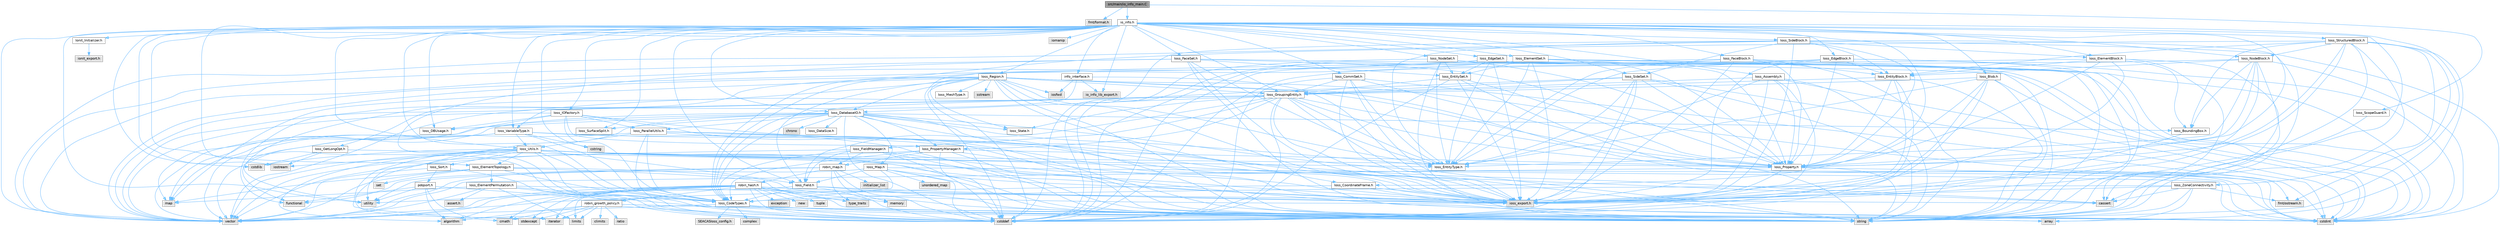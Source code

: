 digraph "src/main/io_info_main.C"
{
 // INTERACTIVE_SVG=YES
 // LATEX_PDF_SIZE
  bgcolor="transparent";
  edge [fontname=Helvetica,fontsize=10,labelfontname=Helvetica,labelfontsize=10];
  node [fontname=Helvetica,fontsize=10,shape=box,height=0.2,width=0.4];
  Node1 [id="Node000001",label="src/main/io_info_main.C",height=0.2,width=0.4,color="gray40", fillcolor="grey60", style="filled", fontcolor="black",tooltip=" "];
  Node1 -> Node2 [id="edge1_Node000001_Node000002",color="steelblue1",style="solid",tooltip=" "];
  Node2 [id="Node000002",label="fmt/format.h",height=0.2,width=0.4,color="grey60", fillcolor="#E0E0E0", style="filled",tooltip=" "];
  Node1 -> Node3 [id="edge2_Node000001_Node000003",color="steelblue1",style="solid",tooltip=" "];
  Node3 [id="Node000003",label="io_info.h",height=0.2,width=0.4,color="grey40", fillcolor="white", style="filled",URL="$io__info_8h.html",tooltip=" "];
  Node3 -> Node4 [id="edge3_Node000003_Node000004",color="steelblue1",style="solid",tooltip=" "];
  Node4 [id="Node000004",label="io_info_lib_export.h",height=0.2,width=0.4,color="grey60", fillcolor="#E0E0E0", style="filled",tooltip=" "];
  Node3 -> Node5 [id="edge4_Node000003_Node000005",color="steelblue1",style="solid",tooltip=" "];
  Node5 [id="Node000005",label="info_interface.h",height=0.2,width=0.4,color="grey40", fillcolor="white", style="filled",URL="$info__interface_8h.html",tooltip=" "];
  Node5 -> Node4 [id="edge5_Node000005_Node000004",color="steelblue1",style="solid",tooltip=" "];
  Node5 -> Node6 [id="edge6_Node000005_Node000006",color="steelblue1",style="solid",tooltip=" "];
  Node6 [id="Node000006",label="Ioss_GetLongOpt.h",height=0.2,width=0.4,color="grey40", fillcolor="white", style="filled",URL="$Ioss__GetLongOpt_8h.html",tooltip=" "];
  Node6 -> Node7 [id="edge7_Node000006_Node000007",color="steelblue1",style="solid",tooltip=" "];
  Node7 [id="Node000007",label="ioss_export.h",height=0.2,width=0.4,color="grey60", fillcolor="#E0E0E0", style="filled",tooltip=" "];
  Node6 -> Node8 [id="edge8_Node000006_Node000008",color="steelblue1",style="solid",tooltip=" "];
  Node8 [id="Node000008",label="cstdlib",height=0.2,width=0.4,color="grey60", fillcolor="#E0E0E0", style="filled",tooltip=" "];
  Node6 -> Node9 [id="edge9_Node000006_Node000009",color="steelblue1",style="solid",tooltip=" "];
  Node9 [id="Node000009",label="iostream",height=0.2,width=0.4,color="grey60", fillcolor="#E0E0E0", style="filled",tooltip=" "];
  Node5 -> Node10 [id="edge10_Node000005_Node000010",color="steelblue1",style="solid",tooltip=" "];
  Node10 [id="Node000010",label="iosfwd",height=0.2,width=0.4,color="grey60", fillcolor="#E0E0E0", style="filled",tooltip=" "];
  Node5 -> Node11 [id="edge11_Node000005_Node000011",color="steelblue1",style="solid",tooltip=" "];
  Node11 [id="Node000011",label="string",height=0.2,width=0.4,color="grey60", fillcolor="#E0E0E0", style="filled",tooltip=" "];
  Node3 -> Node12 [id="edge12_Node000003_Node000012",color="steelblue1",style="solid",tooltip=" "];
  Node12 [id="Node000012",label="Ionit_Initializer.h",height=0.2,width=0.4,color="grey40", fillcolor="white", style="filled",URL="$Ionit__Initializer_8h.html",tooltip=" "];
  Node12 -> Node13 [id="edge13_Node000012_Node000013",color="steelblue1",style="solid",tooltip=" "];
  Node13 [id="Node000013",label="ionit_export.h",height=0.2,width=0.4,color="grey60", fillcolor="#E0E0E0", style="filled",tooltip=" "];
  Node3 -> Node14 [id="edge14_Node000003_Node000014",color="steelblue1",style="solid",tooltip=" "];
  Node14 [id="Node000014",label="Ioss_CodeTypes.h",height=0.2,width=0.4,color="grey40", fillcolor="white", style="filled",URL="$Ioss__CodeTypes_8h.html",tooltip=" "];
  Node14 -> Node15 [id="edge15_Node000014_Node000015",color="steelblue1",style="solid",tooltip=" "];
  Node15 [id="Node000015",label="array",height=0.2,width=0.4,color="grey60", fillcolor="#E0E0E0", style="filled",tooltip=" "];
  Node14 -> Node16 [id="edge16_Node000014_Node000016",color="steelblue1",style="solid",tooltip=" "];
  Node16 [id="Node000016",label="cstddef",height=0.2,width=0.4,color="grey60", fillcolor="#E0E0E0", style="filled",tooltip=" "];
  Node14 -> Node17 [id="edge17_Node000014_Node000017",color="steelblue1",style="solid",tooltip=" "];
  Node17 [id="Node000017",label="cstdint",height=0.2,width=0.4,color="grey60", fillcolor="#E0E0E0", style="filled",tooltip=" "];
  Node14 -> Node11 [id="edge18_Node000014_Node000011",color="steelblue1",style="solid",tooltip=" "];
  Node14 -> Node18 [id="edge19_Node000014_Node000018",color="steelblue1",style="solid",tooltip=" "];
  Node18 [id="Node000018",label="vector",height=0.2,width=0.4,color="grey60", fillcolor="#E0E0E0", style="filled",tooltip=" "];
  Node14 -> Node19 [id="edge20_Node000014_Node000019",color="steelblue1",style="solid",tooltip=" "];
  Node19 [id="Node000019",label="SEACASIoss_config.h",height=0.2,width=0.4,color="grey60", fillcolor="#E0E0E0", style="filled",tooltip=" "];
  Node14 -> Node20 [id="edge21_Node000014_Node000020",color="steelblue1",style="solid",tooltip=" "];
  Node20 [id="Node000020",label="complex",height=0.2,width=0.4,color="grey60", fillcolor="#E0E0E0", style="filled",tooltip=" "];
  Node3 -> Node21 [id="edge22_Node000003_Node000021",color="steelblue1",style="solid",tooltip=" "];
  Node21 [id="Node000021",label="Ioss_SurfaceSplit.h",height=0.2,width=0.4,color="grey40", fillcolor="white", style="filled",URL="$Ioss__SurfaceSplit_8h.html",tooltip=" "];
  Node3 -> Node22 [id="edge23_Node000003_Node000022",color="steelblue1",style="solid",tooltip=" "];
  Node22 [id="Node000022",label="Ioss_Utils.h",height=0.2,width=0.4,color="grey40", fillcolor="white", style="filled",URL="$Ioss__Utils_8h.html",tooltip=" "];
  Node22 -> Node7 [id="edge24_Node000022_Node000007",color="steelblue1",style="solid",tooltip=" "];
  Node22 -> Node14 [id="edge25_Node000022_Node000014",color="steelblue1",style="solid",tooltip=" "];
  Node22 -> Node23 [id="edge26_Node000022_Node000023",color="steelblue1",style="solid",tooltip=" "];
  Node23 [id="Node000023",label="Ioss_ElementTopology.h",height=0.2,width=0.4,color="grey40", fillcolor="white", style="filled",URL="$Ioss__ElementTopology_8h.html",tooltip=" "];
  Node23 -> Node7 [id="edge27_Node000023_Node000007",color="steelblue1",style="solid",tooltip=" "];
  Node23 -> Node14 [id="edge28_Node000023_Node000014",color="steelblue1",style="solid",tooltip=" "];
  Node23 -> Node24 [id="edge29_Node000023_Node000024",color="steelblue1",style="solid",tooltip=" "];
  Node24 [id="Node000024",label="Ioss_ElementPermutation.h",height=0.2,width=0.4,color="grey40", fillcolor="white", style="filled",URL="$Ioss__ElementPermutation_8h.html",tooltip=" "];
  Node24 -> Node7 [id="edge30_Node000024_Node000007",color="steelblue1",style="solid",tooltip=" "];
  Node24 -> Node14 [id="edge31_Node000024_Node000014",color="steelblue1",style="solid",tooltip=" "];
  Node24 -> Node25 [id="edge32_Node000024_Node000025",color="steelblue1",style="solid",tooltip=" "];
  Node25 [id="Node000025",label="assert.h",height=0.2,width=0.4,color="grey60", fillcolor="#E0E0E0", style="filled",tooltip=" "];
  Node24 -> Node26 [id="edge33_Node000024_Node000026",color="steelblue1",style="solid",tooltip=" "];
  Node26 [id="Node000026",label="limits",height=0.2,width=0.4,color="grey60", fillcolor="#E0E0E0", style="filled",tooltip=" "];
  Node24 -> Node27 [id="edge34_Node000024_Node000027",color="steelblue1",style="solid",tooltip=" "];
  Node27 [id="Node000027",label="map",height=0.2,width=0.4,color="grey60", fillcolor="#E0E0E0", style="filled",tooltip=" "];
  Node24 -> Node11 [id="edge35_Node000024_Node000011",color="steelblue1",style="solid",tooltip=" "];
  Node24 -> Node18 [id="edge36_Node000024_Node000018",color="steelblue1",style="solid",tooltip=" "];
  Node23 -> Node27 [id="edge37_Node000023_Node000027",color="steelblue1",style="solid",tooltip=" "];
  Node23 -> Node28 [id="edge38_Node000023_Node000028",color="steelblue1",style="solid",tooltip=" "];
  Node28 [id="Node000028",label="set",height=0.2,width=0.4,color="grey60", fillcolor="#E0E0E0", style="filled",tooltip=" "];
  Node23 -> Node11 [id="edge39_Node000023_Node000011",color="steelblue1",style="solid",tooltip=" "];
  Node23 -> Node18 [id="edge40_Node000023_Node000018",color="steelblue1",style="solid",tooltip=" "];
  Node22 -> Node29 [id="edge41_Node000022_Node000029",color="steelblue1",style="solid",tooltip=" "];
  Node29 [id="Node000029",label="Ioss_EntityType.h",height=0.2,width=0.4,color="grey40", fillcolor="white", style="filled",URL="$Ioss__EntityType_8h.html",tooltip=" "];
  Node22 -> Node30 [id="edge42_Node000022_Node000030",color="steelblue1",style="solid",tooltip=" "];
  Node30 [id="Node000030",label="Ioss_Field.h",height=0.2,width=0.4,color="grey40", fillcolor="white", style="filled",URL="$Ioss__Field_8h.html",tooltip=" "];
  Node30 -> Node7 [id="edge43_Node000030_Node000007",color="steelblue1",style="solid",tooltip=" "];
  Node30 -> Node14 [id="edge44_Node000030_Node000014",color="steelblue1",style="solid",tooltip=" "];
  Node30 -> Node16 [id="edge45_Node000030_Node000016",color="steelblue1",style="solid",tooltip=" "];
  Node30 -> Node11 [id="edge46_Node000030_Node000011",color="steelblue1",style="solid",tooltip=" "];
  Node30 -> Node18 [id="edge47_Node000030_Node000018",color="steelblue1",style="solid",tooltip=" "];
  Node22 -> Node31 [id="edge48_Node000022_Node000031",color="steelblue1",style="solid",tooltip=" "];
  Node31 [id="Node000031",label="Ioss_Property.h",height=0.2,width=0.4,color="grey40", fillcolor="white", style="filled",URL="$Ioss__Property_8h.html",tooltip=" "];
  Node31 -> Node7 [id="edge49_Node000031_Node000007",color="steelblue1",style="solid",tooltip=" "];
  Node31 -> Node17 [id="edge50_Node000031_Node000017",color="steelblue1",style="solid",tooltip=" "];
  Node31 -> Node11 [id="edge51_Node000031_Node000011",color="steelblue1",style="solid",tooltip=" "];
  Node31 -> Node18 [id="edge52_Node000031_Node000018",color="steelblue1",style="solid",tooltip=" "];
  Node22 -> Node32 [id="edge53_Node000022_Node000032",color="steelblue1",style="solid",tooltip=" "];
  Node32 [id="Node000032",label="Ioss_Sort.h",height=0.2,width=0.4,color="grey40", fillcolor="white", style="filled",URL="$Ioss__Sort_8h.html",tooltip=" "];
  Node32 -> Node33 [id="edge54_Node000032_Node000033",color="steelblue1",style="solid",tooltip=" "];
  Node33 [id="Node000033",label="pdqsort.h",height=0.2,width=0.4,color="grey40", fillcolor="white", style="filled",URL="$pdqsort_8h.html",tooltip=" "];
  Node33 -> Node34 [id="edge55_Node000033_Node000034",color="steelblue1",style="solid",tooltip=" "];
  Node34 [id="Node000034",label="algorithm",height=0.2,width=0.4,color="grey60", fillcolor="#E0E0E0", style="filled",tooltip=" "];
  Node33 -> Node16 [id="edge56_Node000033_Node000016",color="steelblue1",style="solid",tooltip=" "];
  Node33 -> Node35 [id="edge57_Node000033_Node000035",color="steelblue1",style="solid",tooltip=" "];
  Node35 [id="Node000035",label="functional",height=0.2,width=0.4,color="grey60", fillcolor="#E0E0E0", style="filled",tooltip=" "];
  Node33 -> Node36 [id="edge58_Node000033_Node000036",color="steelblue1",style="solid",tooltip=" "];
  Node36 [id="Node000036",label="iterator",height=0.2,width=0.4,color="grey60", fillcolor="#E0E0E0", style="filled",tooltip=" "];
  Node33 -> Node37 [id="edge59_Node000033_Node000037",color="steelblue1",style="solid",tooltip=" "];
  Node37 [id="Node000037",label="utility",height=0.2,width=0.4,color="grey60", fillcolor="#E0E0E0", style="filled",tooltip=" "];
  Node32 -> Node16 [id="edge60_Node000032_Node000016",color="steelblue1",style="solid",tooltip=" "];
  Node32 -> Node18 [id="edge61_Node000032_Node000018",color="steelblue1",style="solid",tooltip=" "];
  Node22 -> Node34 [id="edge62_Node000022_Node000034",color="steelblue1",style="solid",tooltip=" "];
  Node22 -> Node38 [id="edge63_Node000022_Node000038",color="steelblue1",style="solid",tooltip=" "];
  Node38 [id="Node000038",label="cassert",height=0.2,width=0.4,color="grey60", fillcolor="#E0E0E0", style="filled",tooltip=" "];
  Node22 -> Node39 [id="edge64_Node000022_Node000039",color="steelblue1",style="solid",tooltip=" "];
  Node39 [id="Node000039",label="cmath",height=0.2,width=0.4,color="grey60", fillcolor="#E0E0E0", style="filled",tooltip=" "];
  Node22 -> Node16 [id="edge65_Node000022_Node000016",color="steelblue1",style="solid",tooltip=" "];
  Node22 -> Node17 [id="edge66_Node000022_Node000017",color="steelblue1",style="solid",tooltip=" "];
  Node22 -> Node8 [id="edge67_Node000022_Node000008",color="steelblue1",style="solid",tooltip=" "];
  Node22 -> Node9 [id="edge68_Node000022_Node000009",color="steelblue1",style="solid",tooltip=" "];
  Node22 -> Node40 [id="edge69_Node000022_Node000040",color="steelblue1",style="solid",tooltip=" "];
  Node40 [id="Node000040",label="stdexcept",height=0.2,width=0.4,color="grey60", fillcolor="#E0E0E0", style="filled",tooltip=" "];
  Node22 -> Node11 [id="edge70_Node000022_Node000011",color="steelblue1",style="solid",tooltip=" "];
  Node22 -> Node18 [id="edge71_Node000022_Node000018",color="steelblue1",style="solid",tooltip=" "];
  Node3 -> Node16 [id="edge72_Node000003_Node000016",color="steelblue1",style="solid",tooltip=" "];
  Node3 -> Node8 [id="edge73_Node000003_Node000008",color="steelblue1",style="solid",tooltip=" "];
  Node3 -> Node41 [id="edge74_Node000003_Node000041",color="steelblue1",style="solid",tooltip=" "];
  Node41 [id="Node000041",label="cstring",height=0.2,width=0.4,color="grey60", fillcolor="#E0E0E0", style="filled",tooltip=" "];
  Node3 -> Node42 [id="edge75_Node000003_Node000042",color="steelblue1",style="solid",tooltip=" "];
  Node42 [id="Node000042",label="iomanip",height=0.2,width=0.4,color="grey60", fillcolor="#E0E0E0", style="filled",tooltip=" "];
  Node3 -> Node9 [id="edge76_Node000003_Node000009",color="steelblue1",style="solid",tooltip=" "];
  Node3 -> Node11 [id="edge77_Node000003_Node000011",color="steelblue1",style="solid",tooltip=" "];
  Node3 -> Node37 [id="edge78_Node000003_Node000037",color="steelblue1",style="solid",tooltip=" "];
  Node3 -> Node18 [id="edge79_Node000003_Node000018",color="steelblue1",style="solid",tooltip=" "];
  Node3 -> Node43 [id="edge80_Node000003_Node000043",color="steelblue1",style="solid",tooltip=" "];
  Node43 [id="Node000043",label="Ioss_Assembly.h",height=0.2,width=0.4,color="grey40", fillcolor="white", style="filled",URL="$Ioss__Assembly_8h.html",tooltip=" "];
  Node43 -> Node7 [id="edge81_Node000043_Node000007",color="steelblue1",style="solid",tooltip=" "];
  Node43 -> Node29 [id="edge82_Node000043_Node000029",color="steelblue1",style="solid",tooltip=" "];
  Node43 -> Node31 [id="edge83_Node000043_Node000031",color="steelblue1",style="solid",tooltip=" "];
  Node43 -> Node44 [id="edge84_Node000043_Node000044",color="steelblue1",style="solid",tooltip=" "];
  Node44 [id="Node000044",label="Ioss_GroupingEntity.h",height=0.2,width=0.4,color="grey40", fillcolor="white", style="filled",URL="$Ioss__GroupingEntity_8h.html",tooltip=" "];
  Node44 -> Node7 [id="edge85_Node000044_Node000007",color="steelblue1",style="solid",tooltip=" "];
  Node44 -> Node14 [id="edge86_Node000044_Node000014",color="steelblue1",style="solid",tooltip=" "];
  Node44 -> Node45 [id="edge87_Node000044_Node000045",color="steelblue1",style="solid",tooltip=" "];
  Node45 [id="Node000045",label="Ioss_DatabaseIO.h",height=0.2,width=0.4,color="grey40", fillcolor="white", style="filled",URL="$Ioss__DatabaseIO_8h.html",tooltip=" "];
  Node45 -> Node7 [id="edge88_Node000045_Node000007",color="steelblue1",style="solid",tooltip=" "];
  Node45 -> Node46 [id="edge89_Node000045_Node000046",color="steelblue1",style="solid",tooltip=" "];
  Node46 [id="Node000046",label="Ioss_BoundingBox.h",height=0.2,width=0.4,color="grey40", fillcolor="white", style="filled",URL="$Ioss__BoundingBox_8h.html",tooltip=" "];
  Node46 -> Node7 [id="edge90_Node000046_Node000007",color="steelblue1",style="solid",tooltip=" "];
  Node45 -> Node14 [id="edge91_Node000045_Node000014",color="steelblue1",style="solid",tooltip=" "];
  Node45 -> Node47 [id="edge92_Node000045_Node000047",color="steelblue1",style="solid",tooltip=" "];
  Node47 [id="Node000047",label="Ioss_DBUsage.h",height=0.2,width=0.4,color="grey40", fillcolor="white", style="filled",URL="$Ioss__DBUsage_8h.html",tooltip=" "];
  Node45 -> Node48 [id="edge93_Node000045_Node000048",color="steelblue1",style="solid",tooltip=" "];
  Node48 [id="Node000048",label="Ioss_DataSize.h",height=0.2,width=0.4,color="grey40", fillcolor="white", style="filled",URL="$Ioss__DataSize_8h.html",tooltip=" "];
  Node45 -> Node29 [id="edge94_Node000045_Node000029",color="steelblue1",style="solid",tooltip=" "];
  Node45 -> Node49 [id="edge95_Node000045_Node000049",color="steelblue1",style="solid",tooltip=" "];
  Node49 [id="Node000049",label="Ioss_Map.h",height=0.2,width=0.4,color="grey40", fillcolor="white", style="filled",URL="$Ioss__Map_8h.html",tooltip=" "];
  Node49 -> Node7 [id="edge96_Node000049_Node000007",color="steelblue1",style="solid",tooltip=" "];
  Node49 -> Node14 [id="edge97_Node000049_Node000014",color="steelblue1",style="solid",tooltip=" "];
  Node49 -> Node30 [id="edge98_Node000049_Node000030",color="steelblue1",style="solid",tooltip=" "];
  Node49 -> Node16 [id="edge99_Node000049_Node000016",color="steelblue1",style="solid",tooltip=" "];
  Node49 -> Node17 [id="edge100_Node000049_Node000017",color="steelblue1",style="solid",tooltip=" "];
  Node49 -> Node11 [id="edge101_Node000049_Node000011",color="steelblue1",style="solid",tooltip=" "];
  Node49 -> Node18 [id="edge102_Node000049_Node000018",color="steelblue1",style="solid",tooltip=" "];
  Node49 -> Node50 [id="edge103_Node000049_Node000050",color="steelblue1",style="solid",tooltip=" "];
  Node50 [id="Node000050",label="unordered_map",height=0.2,width=0.4,color="grey60", fillcolor="#E0E0E0", style="filled",tooltip=" "];
  Node45 -> Node51 [id="edge104_Node000045_Node000051",color="steelblue1",style="solid",tooltip=" "];
  Node51 [id="Node000051",label="Ioss_ParallelUtils.h",height=0.2,width=0.4,color="grey40", fillcolor="white", style="filled",URL="$Ioss__ParallelUtils_8h.html",tooltip=" "];
  Node51 -> Node7 [id="edge105_Node000051_Node000007",color="steelblue1",style="solid",tooltip=" "];
  Node51 -> Node14 [id="edge106_Node000051_Node000014",color="steelblue1",style="solid",tooltip=" "];
  Node51 -> Node22 [id="edge107_Node000051_Node000022",color="steelblue1",style="solid",tooltip=" "];
  Node51 -> Node38 [id="edge108_Node000051_Node000038",color="steelblue1",style="solid",tooltip=" "];
  Node51 -> Node16 [id="edge109_Node000051_Node000016",color="steelblue1",style="solid",tooltip=" "];
  Node51 -> Node11 [id="edge110_Node000051_Node000011",color="steelblue1",style="solid",tooltip=" "];
  Node51 -> Node18 [id="edge111_Node000051_Node000018",color="steelblue1",style="solid",tooltip=" "];
  Node45 -> Node52 [id="edge112_Node000045_Node000052",color="steelblue1",style="solid",tooltip=" "];
  Node52 [id="Node000052",label="Ioss_PropertyManager.h",height=0.2,width=0.4,color="grey40", fillcolor="white", style="filled",URL="$Ioss__PropertyManager_8h.html",tooltip=" "];
  Node52 -> Node7 [id="edge113_Node000052_Node000007",color="steelblue1",style="solid",tooltip=" "];
  Node52 -> Node14 [id="edge114_Node000052_Node000014",color="steelblue1",style="solid",tooltip=" "];
  Node52 -> Node31 [id="edge115_Node000052_Node000031",color="steelblue1",style="solid",tooltip=" "];
  Node52 -> Node16 [id="edge116_Node000052_Node000016",color="steelblue1",style="solid",tooltip=" "];
  Node52 -> Node11 [id="edge117_Node000052_Node000011",color="steelblue1",style="solid",tooltip=" "];
  Node52 -> Node18 [id="edge118_Node000052_Node000018",color="steelblue1",style="solid",tooltip=" "];
  Node52 -> Node53 [id="edge119_Node000052_Node000053",color="steelblue1",style="solid",tooltip=" "];
  Node53 [id="Node000053",label="robin_map.h",height=0.2,width=0.4,color="grey40", fillcolor="white", style="filled",URL="$robin__map_8h.html",tooltip=" "];
  Node53 -> Node16 [id="edge120_Node000053_Node000016",color="steelblue1",style="solid",tooltip=" "];
  Node53 -> Node35 [id="edge121_Node000053_Node000035",color="steelblue1",style="solid",tooltip=" "];
  Node53 -> Node54 [id="edge122_Node000053_Node000054",color="steelblue1",style="solid",tooltip=" "];
  Node54 [id="Node000054",label="initializer_list",height=0.2,width=0.4,color="grey60", fillcolor="#E0E0E0", style="filled",tooltip=" "];
  Node53 -> Node55 [id="edge123_Node000053_Node000055",color="steelblue1",style="solid",tooltip=" "];
  Node55 [id="Node000055",label="memory",height=0.2,width=0.4,color="grey60", fillcolor="#E0E0E0", style="filled",tooltip=" "];
  Node53 -> Node56 [id="edge124_Node000053_Node000056",color="steelblue1",style="solid",tooltip=" "];
  Node56 [id="Node000056",label="type_traits",height=0.2,width=0.4,color="grey60", fillcolor="#E0E0E0", style="filled",tooltip=" "];
  Node53 -> Node37 [id="edge125_Node000053_Node000037",color="steelblue1",style="solid",tooltip=" "];
  Node53 -> Node57 [id="edge126_Node000053_Node000057",color="steelblue1",style="solid",tooltip=" "];
  Node57 [id="Node000057",label="robin_hash.h",height=0.2,width=0.4,color="grey40", fillcolor="white", style="filled",URL="$robin__hash_8h.html",tooltip=" "];
  Node57 -> Node34 [id="edge127_Node000057_Node000034",color="steelblue1",style="solid",tooltip=" "];
  Node57 -> Node38 [id="edge128_Node000057_Node000038",color="steelblue1",style="solid",tooltip=" "];
  Node57 -> Node39 [id="edge129_Node000057_Node000039",color="steelblue1",style="solid",tooltip=" "];
  Node57 -> Node16 [id="edge130_Node000057_Node000016",color="steelblue1",style="solid",tooltip=" "];
  Node57 -> Node17 [id="edge131_Node000057_Node000017",color="steelblue1",style="solid",tooltip=" "];
  Node57 -> Node58 [id="edge132_Node000057_Node000058",color="steelblue1",style="solid",tooltip=" "];
  Node58 [id="Node000058",label="exception",height=0.2,width=0.4,color="grey60", fillcolor="#E0E0E0", style="filled",tooltip=" "];
  Node57 -> Node36 [id="edge133_Node000057_Node000036",color="steelblue1",style="solid",tooltip=" "];
  Node57 -> Node26 [id="edge134_Node000057_Node000026",color="steelblue1",style="solid",tooltip=" "];
  Node57 -> Node55 [id="edge135_Node000057_Node000055",color="steelblue1",style="solid",tooltip=" "];
  Node57 -> Node59 [id="edge136_Node000057_Node000059",color="steelblue1",style="solid",tooltip=" "];
  Node59 [id="Node000059",label="new",height=0.2,width=0.4,color="grey60", fillcolor="#E0E0E0", style="filled",tooltip=" "];
  Node57 -> Node40 [id="edge137_Node000057_Node000040",color="steelblue1",style="solid",tooltip=" "];
  Node57 -> Node60 [id="edge138_Node000057_Node000060",color="steelblue1",style="solid",tooltip=" "];
  Node60 [id="Node000060",label="tuple",height=0.2,width=0.4,color="grey60", fillcolor="#E0E0E0", style="filled",tooltip=" "];
  Node57 -> Node56 [id="edge139_Node000057_Node000056",color="steelblue1",style="solid",tooltip=" "];
  Node57 -> Node37 [id="edge140_Node000057_Node000037",color="steelblue1",style="solid",tooltip=" "];
  Node57 -> Node18 [id="edge141_Node000057_Node000018",color="steelblue1",style="solid",tooltip=" "];
  Node57 -> Node61 [id="edge142_Node000057_Node000061",color="steelblue1",style="solid",tooltip=" "];
  Node61 [id="Node000061",label="robin_growth_policy.h",height=0.2,width=0.4,color="grey40", fillcolor="white", style="filled",URL="$robin__growth__policy_8h.html",tooltip=" "];
  Node61 -> Node34 [id="edge143_Node000061_Node000034",color="steelblue1",style="solid",tooltip=" "];
  Node61 -> Node15 [id="edge144_Node000061_Node000015",color="steelblue1",style="solid",tooltip=" "];
  Node61 -> Node62 [id="edge145_Node000061_Node000062",color="steelblue1",style="solid",tooltip=" "];
  Node62 [id="Node000062",label="climits",height=0.2,width=0.4,color="grey60", fillcolor="#E0E0E0", style="filled",tooltip=" "];
  Node61 -> Node39 [id="edge146_Node000061_Node000039",color="steelblue1",style="solid",tooltip=" "];
  Node61 -> Node16 [id="edge147_Node000061_Node000016",color="steelblue1",style="solid",tooltip=" "];
  Node61 -> Node17 [id="edge148_Node000061_Node000017",color="steelblue1",style="solid",tooltip=" "];
  Node61 -> Node36 [id="edge149_Node000061_Node000036",color="steelblue1",style="solid",tooltip=" "];
  Node61 -> Node26 [id="edge150_Node000061_Node000026",color="steelblue1",style="solid",tooltip=" "];
  Node61 -> Node63 [id="edge151_Node000061_Node000063",color="steelblue1",style="solid",tooltip=" "];
  Node63 [id="Node000063",label="ratio",height=0.2,width=0.4,color="grey60", fillcolor="#E0E0E0", style="filled",tooltip=" "];
  Node61 -> Node40 [id="edge152_Node000061_Node000040",color="steelblue1",style="solid",tooltip=" "];
  Node45 -> Node64 [id="edge153_Node000045_Node000064",color="steelblue1",style="solid",tooltip=" "];
  Node64 [id="Node000064",label="Ioss_State.h",height=0.2,width=0.4,color="grey40", fillcolor="white", style="filled",URL="$Ioss__State_8h.html",tooltip=" "];
  Node45 -> Node21 [id="edge154_Node000045_Node000021",color="steelblue1",style="solid",tooltip=" "];
  Node45 -> Node65 [id="edge155_Node000045_Node000065",color="steelblue1",style="solid",tooltip=" "];
  Node65 [id="Node000065",label="chrono",height=0.2,width=0.4,color="grey60", fillcolor="#E0E0E0", style="filled",tooltip=" "];
  Node45 -> Node16 [id="edge156_Node000045_Node000016",color="steelblue1",style="solid",tooltip=" "];
  Node45 -> Node17 [id="edge157_Node000045_Node000017",color="steelblue1",style="solid",tooltip=" "];
  Node45 -> Node27 [id="edge158_Node000045_Node000027",color="steelblue1",style="solid",tooltip=" "];
  Node45 -> Node11 [id="edge159_Node000045_Node000011",color="steelblue1",style="solid",tooltip=" "];
  Node45 -> Node37 [id="edge160_Node000045_Node000037",color="steelblue1",style="solid",tooltip=" "];
  Node45 -> Node18 [id="edge161_Node000045_Node000018",color="steelblue1",style="solid",tooltip=" "];
  Node44 -> Node29 [id="edge162_Node000044_Node000029",color="steelblue1",style="solid",tooltip=" "];
  Node44 -> Node30 [id="edge163_Node000044_Node000030",color="steelblue1",style="solid",tooltip=" "];
  Node44 -> Node66 [id="edge164_Node000044_Node000066",color="steelblue1",style="solid",tooltip=" "];
  Node66 [id="Node000066",label="Ioss_FieldManager.h",height=0.2,width=0.4,color="grey40", fillcolor="white", style="filled",URL="$Ioss__FieldManager_8h.html",tooltip=" "];
  Node66 -> Node7 [id="edge165_Node000066_Node000007",color="steelblue1",style="solid",tooltip=" "];
  Node66 -> Node14 [id="edge166_Node000066_Node000014",color="steelblue1",style="solid",tooltip=" "];
  Node66 -> Node30 [id="edge167_Node000066_Node000030",color="steelblue1",style="solid",tooltip=" "];
  Node66 -> Node16 [id="edge168_Node000066_Node000016",color="steelblue1",style="solid",tooltip=" "];
  Node66 -> Node11 [id="edge169_Node000066_Node000011",color="steelblue1",style="solid",tooltip=" "];
  Node66 -> Node18 [id="edge170_Node000066_Node000018",color="steelblue1",style="solid",tooltip=" "];
  Node66 -> Node53 [id="edge171_Node000066_Node000053",color="steelblue1",style="solid",tooltip=" "];
  Node44 -> Node31 [id="edge172_Node000044_Node000031",color="steelblue1",style="solid",tooltip=" "];
  Node44 -> Node52 [id="edge173_Node000044_Node000052",color="steelblue1",style="solid",tooltip=" "];
  Node44 -> Node64 [id="edge174_Node000044_Node000064",color="steelblue1",style="solid",tooltip=" "];
  Node44 -> Node67 [id="edge175_Node000044_Node000067",color="steelblue1",style="solid",tooltip=" "];
  Node67 [id="Node000067",label="Ioss_VariableType.h",height=0.2,width=0.4,color="grey40", fillcolor="white", style="filled",URL="$Ioss__VariableType_8h.html",tooltip=" "];
  Node67 -> Node7 [id="edge176_Node000067_Node000007",color="steelblue1",style="solid",tooltip=" "];
  Node67 -> Node14 [id="edge177_Node000067_Node000014",color="steelblue1",style="solid",tooltip=" "];
  Node67 -> Node22 [id="edge178_Node000067_Node000022",color="steelblue1",style="solid",tooltip=" "];
  Node67 -> Node41 [id="edge179_Node000067_Node000041",color="steelblue1",style="solid",tooltip=" "];
  Node67 -> Node35 [id="edge180_Node000067_Node000035",color="steelblue1",style="solid",tooltip=" "];
  Node67 -> Node27 [id="edge181_Node000067_Node000027",color="steelblue1",style="solid",tooltip=" "];
  Node67 -> Node11 [id="edge182_Node000067_Node000011",color="steelblue1",style="solid",tooltip=" "];
  Node67 -> Node18 [id="edge183_Node000067_Node000018",color="steelblue1",style="solid",tooltip=" "];
  Node44 -> Node16 [id="edge184_Node000044_Node000016",color="steelblue1",style="solid",tooltip=" "];
  Node44 -> Node17 [id="edge185_Node000044_Node000017",color="steelblue1",style="solid",tooltip=" "];
  Node44 -> Node11 [id="edge186_Node000044_Node000011",color="steelblue1",style="solid",tooltip=" "];
  Node44 -> Node18 [id="edge187_Node000044_Node000018",color="steelblue1",style="solid",tooltip=" "];
  Node43 -> Node16 [id="edge188_Node000043_Node000016",color="steelblue1",style="solid",tooltip=" "];
  Node43 -> Node17 [id="edge189_Node000043_Node000017",color="steelblue1",style="solid",tooltip=" "];
  Node43 -> Node11 [id="edge190_Node000043_Node000011",color="steelblue1",style="solid",tooltip=" "];
  Node3 -> Node68 [id="edge191_Node000003_Node000068",color="steelblue1",style="solid",tooltip=" "];
  Node68 [id="Node000068",label="Ioss_Blob.h",height=0.2,width=0.4,color="grey40", fillcolor="white", style="filled",URL="$Ioss__Blob_8h.html",tooltip=" "];
  Node68 -> Node7 [id="edge192_Node000068_Node000007",color="steelblue1",style="solid",tooltip=" "];
  Node68 -> Node29 [id="edge193_Node000068_Node000029",color="steelblue1",style="solid",tooltip=" "];
  Node68 -> Node31 [id="edge194_Node000068_Node000031",color="steelblue1",style="solid",tooltip=" "];
  Node68 -> Node44 [id="edge195_Node000068_Node000044",color="steelblue1",style="solid",tooltip=" "];
  Node68 -> Node16 [id="edge196_Node000068_Node000016",color="steelblue1",style="solid",tooltip=" "];
  Node68 -> Node17 [id="edge197_Node000068_Node000017",color="steelblue1",style="solid",tooltip=" "];
  Node68 -> Node11 [id="edge198_Node000068_Node000011",color="steelblue1",style="solid",tooltip=" "];
  Node3 -> Node69 [id="edge199_Node000003_Node000069",color="steelblue1",style="solid",tooltip=" "];
  Node69 [id="Node000069",label="Ioss_CommSet.h",height=0.2,width=0.4,color="grey40", fillcolor="white", style="filled",URL="$Ioss__CommSet_8h.html",tooltip=" "];
  Node69 -> Node7 [id="edge200_Node000069_Node000007",color="steelblue1",style="solid",tooltip=" "];
  Node69 -> Node29 [id="edge201_Node000069_Node000029",color="steelblue1",style="solid",tooltip=" "];
  Node69 -> Node44 [id="edge202_Node000069_Node000044",color="steelblue1",style="solid",tooltip=" "];
  Node69 -> Node31 [id="edge203_Node000069_Node000031",color="steelblue1",style="solid",tooltip=" "];
  Node69 -> Node16 [id="edge204_Node000069_Node000016",color="steelblue1",style="solid",tooltip=" "];
  Node69 -> Node17 [id="edge205_Node000069_Node000017",color="steelblue1",style="solid",tooltip=" "];
  Node69 -> Node11 [id="edge206_Node000069_Node000011",color="steelblue1",style="solid",tooltip=" "];
  Node3 -> Node70 [id="edge207_Node000003_Node000070",color="steelblue1",style="solid",tooltip=" "];
  Node70 [id="Node000070",label="Ioss_CoordinateFrame.h",height=0.2,width=0.4,color="grey40", fillcolor="white", style="filled",URL="$Ioss__CoordinateFrame_8h.html",tooltip=" "];
  Node70 -> Node7 [id="edge208_Node000070_Node000007",color="steelblue1",style="solid",tooltip=" "];
  Node70 -> Node17 [id="edge209_Node000070_Node000017",color="steelblue1",style="solid",tooltip=" "];
  Node70 -> Node18 [id="edge210_Node000070_Node000018",color="steelblue1",style="solid",tooltip=" "];
  Node3 -> Node47 [id="edge211_Node000003_Node000047",color="steelblue1",style="solid",tooltip=" "];
  Node3 -> Node45 [id="edge212_Node000003_Node000045",color="steelblue1",style="solid",tooltip=" "];
  Node3 -> Node71 [id="edge213_Node000003_Node000071",color="steelblue1",style="solid",tooltip=" "];
  Node71 [id="Node000071",label="Ioss_EdgeBlock.h",height=0.2,width=0.4,color="grey40", fillcolor="white", style="filled",URL="$Ioss__EdgeBlock_8h.html",tooltip=" "];
  Node71 -> Node7 [id="edge214_Node000071_Node000007",color="steelblue1",style="solid",tooltip=" "];
  Node71 -> Node29 [id="edge215_Node000071_Node000029",color="steelblue1",style="solid",tooltip=" "];
  Node71 -> Node72 [id="edge216_Node000071_Node000072",color="steelblue1",style="solid",tooltip=" "];
  Node72 [id="Node000072",label="Ioss_EntityBlock.h",height=0.2,width=0.4,color="grey40", fillcolor="white", style="filled",URL="$Ioss__EntityBlock_8h.html",tooltip=" "];
  Node72 -> Node7 [id="edge217_Node000072_Node000007",color="steelblue1",style="solid",tooltip=" "];
  Node72 -> Node44 [id="edge218_Node000072_Node000044",color="steelblue1",style="solid",tooltip=" "];
  Node72 -> Node31 [id="edge219_Node000072_Node000031",color="steelblue1",style="solid",tooltip=" "];
  Node72 -> Node16 [id="edge220_Node000072_Node000016",color="steelblue1",style="solid",tooltip=" "];
  Node72 -> Node11 [id="edge221_Node000072_Node000011",color="steelblue1",style="solid",tooltip=" "];
  Node71 -> Node31 [id="edge222_Node000071_Node000031",color="steelblue1",style="solid",tooltip=" "];
  Node71 -> Node16 [id="edge223_Node000071_Node000016",color="steelblue1",style="solid",tooltip=" "];
  Node71 -> Node17 [id="edge224_Node000071_Node000017",color="steelblue1",style="solid",tooltip=" "];
  Node71 -> Node11 [id="edge225_Node000071_Node000011",color="steelblue1",style="solid",tooltip=" "];
  Node3 -> Node73 [id="edge226_Node000003_Node000073",color="steelblue1",style="solid",tooltip=" "];
  Node73 [id="Node000073",label="Ioss_EdgeSet.h",height=0.2,width=0.4,color="grey40", fillcolor="white", style="filled",URL="$Ioss__EdgeSet_8h.html",tooltip=" "];
  Node73 -> Node7 [id="edge227_Node000073_Node000007",color="steelblue1",style="solid",tooltip=" "];
  Node73 -> Node29 [id="edge228_Node000073_Node000029",color="steelblue1",style="solid",tooltip=" "];
  Node73 -> Node31 [id="edge229_Node000073_Node000031",color="steelblue1",style="solid",tooltip=" "];
  Node73 -> Node74 [id="edge230_Node000073_Node000074",color="steelblue1",style="solid",tooltip=" "];
  Node74 [id="Node000074",label="Ioss_EntitySet.h",height=0.2,width=0.4,color="grey40", fillcolor="white", style="filled",URL="$Ioss__EntitySet_8h.html",tooltip=" "];
  Node74 -> Node7 [id="edge231_Node000074_Node000007",color="steelblue1",style="solid",tooltip=" "];
  Node74 -> Node44 [id="edge232_Node000074_Node000044",color="steelblue1",style="solid",tooltip=" "];
  Node74 -> Node31 [id="edge233_Node000074_Node000031",color="steelblue1",style="solid",tooltip=" "];
  Node74 -> Node16 [id="edge234_Node000074_Node000016",color="steelblue1",style="solid",tooltip=" "];
  Node74 -> Node11 [id="edge235_Node000074_Node000011",color="steelblue1",style="solid",tooltip=" "];
  Node73 -> Node16 [id="edge236_Node000073_Node000016",color="steelblue1",style="solid",tooltip=" "];
  Node73 -> Node17 [id="edge237_Node000073_Node000017",color="steelblue1",style="solid",tooltip=" "];
  Node73 -> Node11 [id="edge238_Node000073_Node000011",color="steelblue1",style="solid",tooltip=" "];
  Node73 -> Node18 [id="edge239_Node000073_Node000018",color="steelblue1",style="solid",tooltip=" "];
  Node3 -> Node75 [id="edge240_Node000003_Node000075",color="steelblue1",style="solid",tooltip=" "];
  Node75 [id="Node000075",label="Ioss_ElementBlock.h",height=0.2,width=0.4,color="grey40", fillcolor="white", style="filled",URL="$Ioss__ElementBlock_8h.html",tooltip=" "];
  Node75 -> Node7 [id="edge241_Node000075_Node000007",color="steelblue1",style="solid",tooltip=" "];
  Node75 -> Node46 [id="edge242_Node000075_Node000046",color="steelblue1",style="solid",tooltip=" "];
  Node75 -> Node14 [id="edge243_Node000075_Node000014",color="steelblue1",style="solid",tooltip=" "];
  Node75 -> Node72 [id="edge244_Node000075_Node000072",color="steelblue1",style="solid",tooltip=" "];
  Node75 -> Node31 [id="edge245_Node000075_Node000031",color="steelblue1",style="solid",tooltip=" "];
  Node75 -> Node38 [id="edge246_Node000075_Node000038",color="steelblue1",style="solid",tooltip=" "];
  Node75 -> Node11 [id="edge247_Node000075_Node000011",color="steelblue1",style="solid",tooltip=" "];
  Node3 -> Node76 [id="edge248_Node000003_Node000076",color="steelblue1",style="solid",tooltip=" "];
  Node76 [id="Node000076",label="Ioss_ElementSet.h",height=0.2,width=0.4,color="grey40", fillcolor="white", style="filled",URL="$Ioss__ElementSet_8h.html",tooltip=" "];
  Node76 -> Node7 [id="edge249_Node000076_Node000007",color="steelblue1",style="solid",tooltip=" "];
  Node76 -> Node29 [id="edge250_Node000076_Node000029",color="steelblue1",style="solid",tooltip=" "];
  Node76 -> Node31 [id="edge251_Node000076_Node000031",color="steelblue1",style="solid",tooltip=" "];
  Node76 -> Node74 [id="edge252_Node000076_Node000074",color="steelblue1",style="solid",tooltip=" "];
  Node76 -> Node16 [id="edge253_Node000076_Node000016",color="steelblue1",style="solid",tooltip=" "];
  Node76 -> Node17 [id="edge254_Node000076_Node000017",color="steelblue1",style="solid",tooltip=" "];
  Node76 -> Node11 [id="edge255_Node000076_Node000011",color="steelblue1",style="solid",tooltip=" "];
  Node76 -> Node18 [id="edge256_Node000076_Node000018",color="steelblue1",style="solid",tooltip=" "];
  Node3 -> Node23 [id="edge257_Node000003_Node000023",color="steelblue1",style="solid",tooltip=" "];
  Node3 -> Node77 [id="edge258_Node000003_Node000077",color="steelblue1",style="solid",tooltip=" "];
  Node77 [id="Node000077",label="Ioss_FaceBlock.h",height=0.2,width=0.4,color="grey40", fillcolor="white", style="filled",URL="$Ioss__FaceBlock_8h.html",tooltip=" "];
  Node77 -> Node7 [id="edge259_Node000077_Node000007",color="steelblue1",style="solid",tooltip=" "];
  Node77 -> Node29 [id="edge260_Node000077_Node000029",color="steelblue1",style="solid",tooltip=" "];
  Node77 -> Node72 [id="edge261_Node000077_Node000072",color="steelblue1",style="solid",tooltip=" "];
  Node77 -> Node31 [id="edge262_Node000077_Node000031",color="steelblue1",style="solid",tooltip=" "];
  Node77 -> Node16 [id="edge263_Node000077_Node000016",color="steelblue1",style="solid",tooltip=" "];
  Node77 -> Node17 [id="edge264_Node000077_Node000017",color="steelblue1",style="solid",tooltip=" "];
  Node77 -> Node11 [id="edge265_Node000077_Node000011",color="steelblue1",style="solid",tooltip=" "];
  Node3 -> Node78 [id="edge266_Node000003_Node000078",color="steelblue1",style="solid",tooltip=" "];
  Node78 [id="Node000078",label="Ioss_FaceSet.h",height=0.2,width=0.4,color="grey40", fillcolor="white", style="filled",URL="$Ioss__FaceSet_8h.html",tooltip=" "];
  Node78 -> Node7 [id="edge267_Node000078_Node000007",color="steelblue1",style="solid",tooltip=" "];
  Node78 -> Node29 [id="edge268_Node000078_Node000029",color="steelblue1",style="solid",tooltip=" "];
  Node78 -> Node31 [id="edge269_Node000078_Node000031",color="steelblue1",style="solid",tooltip=" "];
  Node78 -> Node74 [id="edge270_Node000078_Node000074",color="steelblue1",style="solid",tooltip=" "];
  Node78 -> Node16 [id="edge271_Node000078_Node000016",color="steelblue1",style="solid",tooltip=" "];
  Node78 -> Node17 [id="edge272_Node000078_Node000017",color="steelblue1",style="solid",tooltip=" "];
  Node78 -> Node11 [id="edge273_Node000078_Node000011",color="steelblue1",style="solid",tooltip=" "];
  Node78 -> Node18 [id="edge274_Node000078_Node000018",color="steelblue1",style="solid",tooltip=" "];
  Node3 -> Node30 [id="edge275_Node000003_Node000030",color="steelblue1",style="solid",tooltip=" "];
  Node3 -> Node44 [id="edge276_Node000003_Node000044",color="steelblue1",style="solid",tooltip=" "];
  Node3 -> Node79 [id="edge277_Node000003_Node000079",color="steelblue1",style="solid",tooltip=" "];
  Node79 [id="Node000079",label="Ioss_IOFactory.h",height=0.2,width=0.4,color="grey40", fillcolor="white", style="filled",URL="$Ioss__IOFactory_8h.html",tooltip=" "];
  Node79 -> Node7 [id="edge278_Node000079_Node000007",color="steelblue1",style="solid",tooltip=" "];
  Node79 -> Node14 [id="edge279_Node000079_Node000014",color="steelblue1",style="solid",tooltip=" "];
  Node79 -> Node11 [id="edge280_Node000079_Node000011",color="steelblue1",style="solid",tooltip=" "];
  Node79 -> Node47 [id="edge281_Node000079_Node000047",color="steelblue1",style="solid",tooltip=" "];
  Node79 -> Node51 [id="edge282_Node000079_Node000051",color="steelblue1",style="solid",tooltip=" "];
  Node79 -> Node52 [id="edge283_Node000079_Node000052",color="steelblue1",style="solid",tooltip=" "];
  Node79 -> Node27 [id="edge284_Node000079_Node000027",color="steelblue1",style="solid",tooltip=" "];
  Node79 -> Node18 [id="edge285_Node000079_Node000018",color="steelblue1",style="solid",tooltip=" "];
  Node3 -> Node80 [id="edge286_Node000003_Node000080",color="steelblue1",style="solid",tooltip=" "];
  Node80 [id="Node000080",label="Ioss_NodeBlock.h",height=0.2,width=0.4,color="grey40", fillcolor="white", style="filled",URL="$Ioss__NodeBlock_8h.html",tooltip=" "];
  Node80 -> Node7 [id="edge287_Node000080_Node000007",color="steelblue1",style="solid",tooltip=" "];
  Node80 -> Node46 [id="edge288_Node000080_Node000046",color="steelblue1",style="solid",tooltip=" "];
  Node80 -> Node72 [id="edge289_Node000080_Node000072",color="steelblue1",style="solid",tooltip=" "];
  Node80 -> Node29 [id="edge290_Node000080_Node000029",color="steelblue1",style="solid",tooltip=" "];
  Node80 -> Node31 [id="edge291_Node000080_Node000031",color="steelblue1",style="solid",tooltip=" "];
  Node80 -> Node16 [id="edge292_Node000080_Node000016",color="steelblue1",style="solid",tooltip=" "];
  Node80 -> Node17 [id="edge293_Node000080_Node000017",color="steelblue1",style="solid",tooltip=" "];
  Node80 -> Node11 [id="edge294_Node000080_Node000011",color="steelblue1",style="solid",tooltip=" "];
  Node3 -> Node81 [id="edge295_Node000003_Node000081",color="steelblue1",style="solid",tooltip=" "];
  Node81 [id="Node000081",label="Ioss_NodeSet.h",height=0.2,width=0.4,color="grey40", fillcolor="white", style="filled",URL="$Ioss__NodeSet_8h.html",tooltip=" "];
  Node81 -> Node7 [id="edge296_Node000081_Node000007",color="steelblue1",style="solid",tooltip=" "];
  Node81 -> Node29 [id="edge297_Node000081_Node000029",color="steelblue1",style="solid",tooltip=" "];
  Node81 -> Node31 [id="edge298_Node000081_Node000031",color="steelblue1",style="solid",tooltip=" "];
  Node81 -> Node74 [id="edge299_Node000081_Node000074",color="steelblue1",style="solid",tooltip=" "];
  Node81 -> Node16 [id="edge300_Node000081_Node000016",color="steelblue1",style="solid",tooltip=" "];
  Node81 -> Node17 [id="edge301_Node000081_Node000017",color="steelblue1",style="solid",tooltip=" "];
  Node81 -> Node11 [id="edge302_Node000081_Node000011",color="steelblue1",style="solid",tooltip=" "];
  Node3 -> Node31 [id="edge303_Node000003_Node000031",color="steelblue1",style="solid",tooltip=" "];
  Node3 -> Node82 [id="edge304_Node000003_Node000082",color="steelblue1",style="solid",tooltip=" "];
  Node82 [id="Node000082",label="Ioss_Region.h",height=0.2,width=0.4,color="grey40", fillcolor="white", style="filled",URL="$Ioss__Region_8h.html",tooltip=" "];
  Node82 -> Node7 [id="edge305_Node000082_Node000007",color="steelblue1",style="solid",tooltip=" "];
  Node82 -> Node70 [id="edge306_Node000082_Node000070",color="steelblue1",style="solid",tooltip=" "];
  Node82 -> Node45 [id="edge307_Node000082_Node000045",color="steelblue1",style="solid",tooltip=" "];
  Node82 -> Node29 [id="edge308_Node000082_Node000029",color="steelblue1",style="solid",tooltip=" "];
  Node82 -> Node30 [id="edge309_Node000082_Node000030",color="steelblue1",style="solid",tooltip=" "];
  Node82 -> Node44 [id="edge310_Node000082_Node000044",color="steelblue1",style="solid",tooltip=" "];
  Node82 -> Node83 [id="edge311_Node000082_Node000083",color="steelblue1",style="solid",tooltip=" "];
  Node83 [id="Node000083",label="Ioss_MeshType.h",height=0.2,width=0.4,color="grey40", fillcolor="white", style="filled",URL="$Ioss__MeshType_8h.html",tooltip=" "];
  Node82 -> Node31 [id="edge312_Node000082_Node000031",color="steelblue1",style="solid",tooltip=" "];
  Node82 -> Node64 [id="edge313_Node000082_Node000064",color="steelblue1",style="solid",tooltip=" "];
  Node82 -> Node16 [id="edge314_Node000082_Node000016",color="steelblue1",style="solid",tooltip=" "];
  Node82 -> Node17 [id="edge315_Node000082_Node000017",color="steelblue1",style="solid",tooltip=" "];
  Node82 -> Node35 [id="edge316_Node000082_Node000035",color="steelblue1",style="solid",tooltip=" "];
  Node82 -> Node10 [id="edge317_Node000082_Node000010",color="steelblue1",style="solid",tooltip=" "];
  Node82 -> Node27 [id="edge318_Node000082_Node000027",color="steelblue1",style="solid",tooltip=" "];
  Node82 -> Node11 [id="edge319_Node000082_Node000011",color="steelblue1",style="solid",tooltip=" "];
  Node82 -> Node37 [id="edge320_Node000082_Node000037",color="steelblue1",style="solid",tooltip=" "];
  Node82 -> Node18 [id="edge321_Node000082_Node000018",color="steelblue1",style="solid",tooltip=" "];
  Node82 -> Node84 [id="edge322_Node000082_Node000084",color="steelblue1",style="solid",tooltip=" "];
  Node84 [id="Node000084",label="sstream",height=0.2,width=0.4,color="grey60", fillcolor="#E0E0E0", style="filled",tooltip=" "];
  Node82 -> Node85 [id="edge323_Node000082_Node000085",color="steelblue1",style="solid",tooltip=" "];
  Node85 [id="Node000085",label="fmt/ostream.h",height=0.2,width=0.4,color="grey60", fillcolor="#E0E0E0", style="filled",tooltip=" "];
  Node3 -> Node86 [id="edge324_Node000003_Node000086",color="steelblue1",style="solid",tooltip=" "];
  Node86 [id="Node000086",label="Ioss_SideBlock.h",height=0.2,width=0.4,color="grey40", fillcolor="white", style="filled",URL="$Ioss__SideBlock_8h.html",tooltip=" "];
  Node86 -> Node7 [id="edge325_Node000086_Node000007",color="steelblue1",style="solid",tooltip=" "];
  Node86 -> Node75 [id="edge326_Node000086_Node000075",color="steelblue1",style="solid",tooltip=" "];
  Node86 -> Node72 [id="edge327_Node000086_Node000072",color="steelblue1",style="solid",tooltip=" "];
  Node86 -> Node29 [id="edge328_Node000086_Node000029",color="steelblue1",style="solid",tooltip=" "];
  Node86 -> Node31 [id="edge329_Node000086_Node000031",color="steelblue1",style="solid",tooltip=" "];
  Node86 -> Node87 [id="edge330_Node000086_Node000087",color="steelblue1",style="solid",tooltip=" "];
  Node87 [id="Node000087",label="Ioss_SideSet.h",height=0.2,width=0.4,color="grey40", fillcolor="white", style="filled",URL="$Ioss__SideSet_8h.html",tooltip=" "];
  Node87 -> Node7 [id="edge331_Node000087_Node000007",color="steelblue1",style="solid",tooltip=" "];
  Node87 -> Node29 [id="edge332_Node000087_Node000029",color="steelblue1",style="solid",tooltip=" "];
  Node87 -> Node44 [id="edge333_Node000087_Node000044",color="steelblue1",style="solid",tooltip=" "];
  Node87 -> Node31 [id="edge334_Node000087_Node000031",color="steelblue1",style="solid",tooltip=" "];
  Node87 -> Node16 [id="edge335_Node000087_Node000016",color="steelblue1",style="solid",tooltip=" "];
  Node87 -> Node17 [id="edge336_Node000087_Node000017",color="steelblue1",style="solid",tooltip=" "];
  Node87 -> Node11 [id="edge337_Node000087_Node000011",color="steelblue1",style="solid",tooltip=" "];
  Node87 -> Node18 [id="edge338_Node000087_Node000018",color="steelblue1",style="solid",tooltip=" "];
  Node86 -> Node16 [id="edge339_Node000086_Node000016",color="steelblue1",style="solid",tooltip=" "];
  Node86 -> Node17 [id="edge340_Node000086_Node000017",color="steelblue1",style="solid",tooltip=" "];
  Node86 -> Node11 [id="edge341_Node000086_Node000011",color="steelblue1",style="solid",tooltip=" "];
  Node86 -> Node18 [id="edge342_Node000086_Node000018",color="steelblue1",style="solid",tooltip=" "];
  Node3 -> Node87 [id="edge343_Node000003_Node000087",color="steelblue1",style="solid",tooltip=" "];
  Node3 -> Node88 [id="edge344_Node000003_Node000088",color="steelblue1",style="solid",tooltip=" "];
  Node88 [id="Node000088",label="Ioss_StructuredBlock.h",height=0.2,width=0.4,color="grey40", fillcolor="white", style="filled",URL="$Ioss__StructuredBlock_8h.html",tooltip=" "];
  Node88 -> Node7 [id="edge345_Node000088_Node000007",color="steelblue1",style="solid",tooltip=" "];
  Node88 -> Node46 [id="edge346_Node000088_Node000046",color="steelblue1",style="solid",tooltip=" "];
  Node88 -> Node14 [id="edge347_Node000088_Node000014",color="steelblue1",style="solid",tooltip=" "];
  Node88 -> Node72 [id="edge348_Node000088_Node000072",color="steelblue1",style="solid",tooltip=" "];
  Node88 -> Node80 [id="edge349_Node000088_Node000080",color="steelblue1",style="solid",tooltip=" "];
  Node88 -> Node31 [id="edge350_Node000088_Node000031",color="steelblue1",style="solid",tooltip=" "];
  Node88 -> Node89 [id="edge351_Node000088_Node000089",color="steelblue1",style="solid",tooltip=" "];
  Node89 [id="Node000089",label="Ioss_ZoneConnectivity.h",height=0.2,width=0.4,color="grey40", fillcolor="white", style="filled",URL="$Ioss__ZoneConnectivity_8h.html",tooltip=" "];
  Node89 -> Node7 [id="edge352_Node000089_Node000007",color="steelblue1",style="solid",tooltip=" "];
  Node89 -> Node14 [id="edge353_Node000089_Node000014",color="steelblue1",style="solid",tooltip=" "];
  Node89 -> Node15 [id="edge354_Node000089_Node000015",color="steelblue1",style="solid",tooltip=" "];
  Node89 -> Node38 [id="edge355_Node000089_Node000038",color="steelblue1",style="solid",tooltip=" "];
  Node89 -> Node85 [id="edge356_Node000089_Node000085",color="steelblue1",style="solid",tooltip=" "];
  Node89 -> Node11 [id="edge357_Node000089_Node000011",color="steelblue1",style="solid",tooltip=" "];
  Node88 -> Node15 [id="edge358_Node000088_Node000015",color="steelblue1",style="solid",tooltip=" "];
  Node88 -> Node38 [id="edge359_Node000088_Node000038",color="steelblue1",style="solid",tooltip=" "];
  Node88 -> Node85 [id="edge360_Node000088_Node000085",color="steelblue1",style="solid",tooltip=" "];
  Node88 -> Node11 [id="edge361_Node000088_Node000011",color="steelblue1",style="solid",tooltip=" "];
  Node3 -> Node67 [id="edge362_Node000003_Node000067",color="steelblue1",style="solid",tooltip=" "];
  Node3 -> Node38 [id="edge363_Node000003_Node000038",color="steelblue1",style="solid",tooltip=" "];
  Node1 -> Node90 [id="edge364_Node000001_Node000090",color="steelblue1",style="solid",tooltip=" "];
  Node90 [id="Node000090",label="Ioss_ScopeGuard.h",height=0.2,width=0.4,color="grey40", fillcolor="white", style="filled",URL="$Ioss__ScopeGuard_8h.html",tooltip=" "];
  Node90 -> Node7 [id="edge365_Node000090_Node000007",color="steelblue1",style="solid",tooltip=" "];
}
